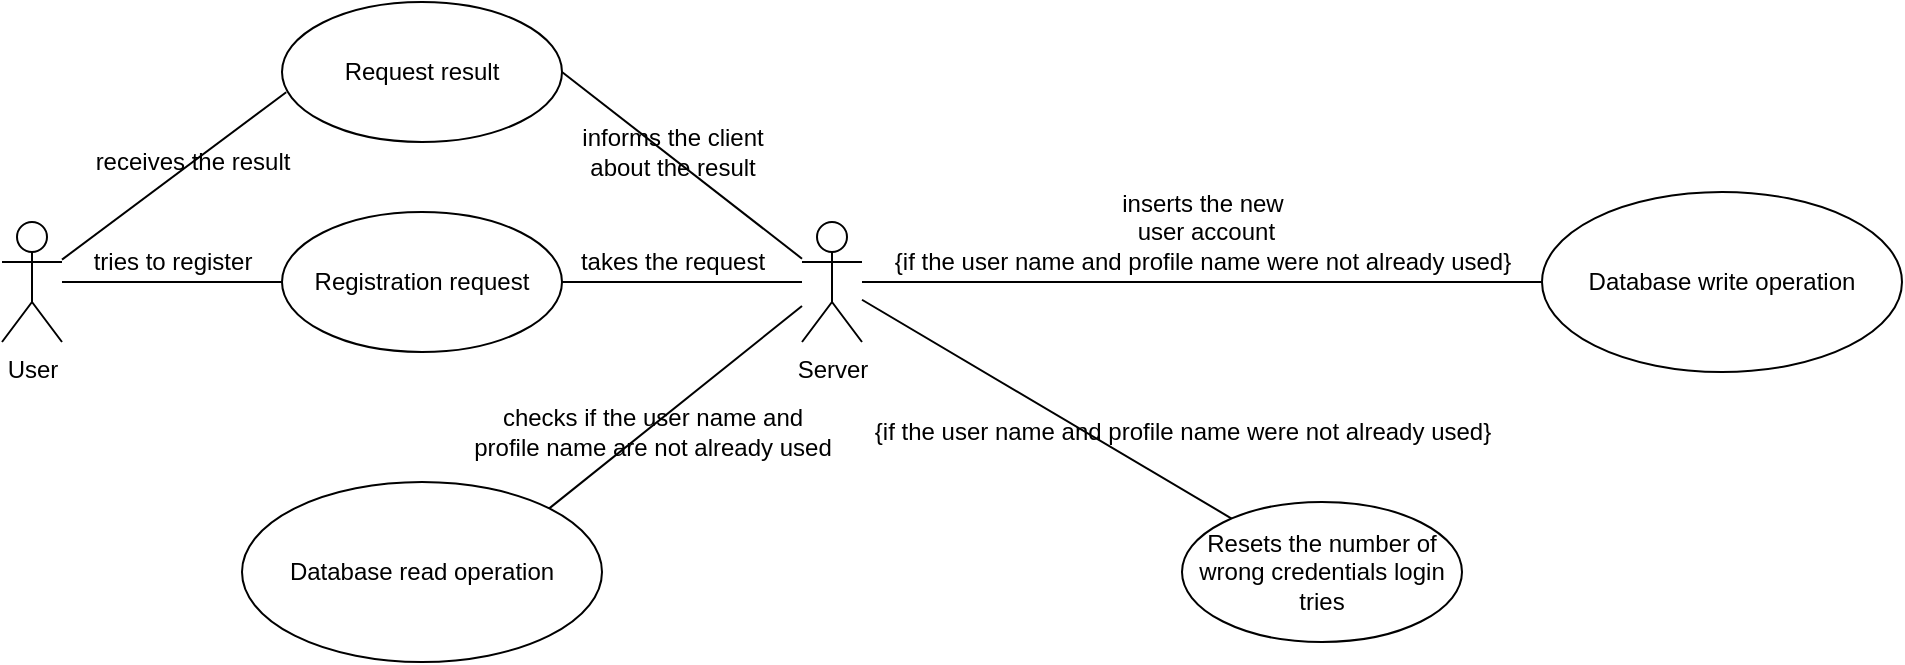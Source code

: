 <mxfile version="17.4.2" type="device"><diagram id="52G_H_NJKeAaJSIyWf-M" name="Page-1"><mxGraphModel dx="1038" dy="649" grid="1" gridSize="10" guides="1" tooltips="1" connect="1" arrows="1" fold="1" page="0" pageScale="1" pageWidth="850" pageHeight="1100" math="0" shadow="0"><root><mxCell id="0"/><mxCell id="1" parent="0"/><mxCell id="r6IXNXfDx8sYOFcPyOim-3" style="edgeStyle=orthogonalEdgeStyle;rounded=0;orthogonalLoop=1;jettySize=auto;html=1;endArrow=none;endFill=0;" parent="1" source="r6IXNXfDx8sYOFcPyOim-1" target="r6IXNXfDx8sYOFcPyOim-2" edge="1"><mxGeometry relative="1" as="geometry"/></mxCell><mxCell id="r6IXNXfDx8sYOFcPyOim-13" style="edgeStyle=none;rounded=0;orthogonalLoop=1;jettySize=auto;html=1;entryX=0.015;entryY=0.645;entryDx=0;entryDy=0;entryPerimeter=0;endArrow=none;endFill=0;" parent="1" source="r6IXNXfDx8sYOFcPyOim-1" target="r6IXNXfDx8sYOFcPyOim-11" edge="1"><mxGeometry relative="1" as="geometry"/></mxCell><mxCell id="r6IXNXfDx8sYOFcPyOim-1" value="User" style="shape=umlActor;verticalLabelPosition=bottom;verticalAlign=top;html=1;" parent="1" vertex="1"><mxGeometry x="380" y="300" width="30" height="60" as="geometry"/></mxCell><mxCell id="r6IXNXfDx8sYOFcPyOim-2" value="Registration request" style="ellipse;whiteSpace=wrap;html=1;" parent="1" vertex="1"><mxGeometry x="520" y="295" width="140" height="70" as="geometry"/></mxCell><mxCell id="r6IXNXfDx8sYOFcPyOim-5" style="edgeStyle=orthogonalEdgeStyle;rounded=0;orthogonalLoop=1;jettySize=auto;html=1;entryX=1;entryY=0.5;entryDx=0;entryDy=0;endArrow=none;endFill=0;" parent="1" source="r6IXNXfDx8sYOFcPyOim-4" target="r6IXNXfDx8sYOFcPyOim-2" edge="1"><mxGeometry relative="1" as="geometry"/></mxCell><mxCell id="r6IXNXfDx8sYOFcPyOim-9" style="rounded=0;orthogonalLoop=1;jettySize=auto;html=1;entryX=1;entryY=0;entryDx=0;entryDy=0;endArrow=none;endFill=0;" parent="1" source="r6IXNXfDx8sYOFcPyOim-4" target="r6IXNXfDx8sYOFcPyOim-6" edge="1"><mxGeometry relative="1" as="geometry"/></mxCell><mxCell id="r6IXNXfDx8sYOFcPyOim-12" style="edgeStyle=none;rounded=0;orthogonalLoop=1;jettySize=auto;html=1;endArrow=none;endFill=0;entryX=1;entryY=0.5;entryDx=0;entryDy=0;" parent="1" source="r6IXNXfDx8sYOFcPyOim-4" target="r6IXNXfDx8sYOFcPyOim-11" edge="1"><mxGeometry relative="1" as="geometry"/></mxCell><mxCell id="r6IXNXfDx8sYOFcPyOim-18" style="edgeStyle=none;rounded=0;orthogonalLoop=1;jettySize=auto;html=1;entryX=0;entryY=0.5;entryDx=0;entryDy=0;endArrow=none;endFill=0;" parent="1" source="r6IXNXfDx8sYOFcPyOim-4" target="r6IXNXfDx8sYOFcPyOim-17" edge="1"><mxGeometry relative="1" as="geometry"/></mxCell><mxCell id="dJQgEC_c7PTxSLoB3mqW-2" style="edgeStyle=none;rounded=0;orthogonalLoop=1;jettySize=auto;html=1;endArrow=none;endFill=0;" edge="1" parent="1" source="r6IXNXfDx8sYOFcPyOim-4" target="dJQgEC_c7PTxSLoB3mqW-1"><mxGeometry relative="1" as="geometry"/></mxCell><mxCell id="r6IXNXfDx8sYOFcPyOim-4" value="Server" style="shape=umlActor;verticalLabelPosition=bottom;verticalAlign=top;html=1;" parent="1" vertex="1"><mxGeometry x="780" y="300" width="30" height="60" as="geometry"/></mxCell><mxCell id="r6IXNXfDx8sYOFcPyOim-6" value="Database read operation" style="ellipse;whiteSpace=wrap;html=1;" parent="1" vertex="1"><mxGeometry x="500" y="430" width="180" height="90" as="geometry"/></mxCell><mxCell id="r6IXNXfDx8sYOFcPyOim-7" value="tries to register" style="text;html=1;align=center;verticalAlign=middle;resizable=0;points=[];autosize=1;strokeColor=none;fillColor=none;" parent="1" vertex="1"><mxGeometry x="420" y="310" width="90" height="20" as="geometry"/></mxCell><mxCell id="r6IXNXfDx8sYOFcPyOim-8" value="takes the request" style="text;html=1;align=center;verticalAlign=middle;resizable=0;points=[];autosize=1;strokeColor=none;fillColor=none;" parent="1" vertex="1"><mxGeometry x="660" y="310" width="110" height="20" as="geometry"/></mxCell><mxCell id="r6IXNXfDx8sYOFcPyOim-10" value="&lt;span&gt;checks if the user name and &lt;br&gt;profile name are not already used&lt;/span&gt;" style="text;html=1;align=center;verticalAlign=middle;resizable=0;points=[];autosize=1;strokeColor=none;fillColor=none;" parent="1" vertex="1"><mxGeometry x="610" y="390" width="190" height="30" as="geometry"/></mxCell><mxCell id="r6IXNXfDx8sYOFcPyOim-11" value="Request result" style="ellipse;whiteSpace=wrap;html=1;" parent="1" vertex="1"><mxGeometry x="520" y="190" width="140" height="70" as="geometry"/></mxCell><mxCell id="r6IXNXfDx8sYOFcPyOim-15" value="informs the client &lt;br&gt;about the result" style="text;html=1;align=center;verticalAlign=middle;resizable=0;points=[];autosize=1;strokeColor=none;fillColor=none;" parent="1" vertex="1"><mxGeometry x="660" y="250" width="110" height="30" as="geometry"/></mxCell><mxCell id="r6IXNXfDx8sYOFcPyOim-16" value="receives the result" style="text;html=1;align=center;verticalAlign=middle;resizable=0;points=[];autosize=1;strokeColor=none;fillColor=none;" parent="1" vertex="1"><mxGeometry x="420" y="260" width="110" height="20" as="geometry"/></mxCell><mxCell id="r6IXNXfDx8sYOFcPyOim-17" value="Database write operation" style="ellipse;whiteSpace=wrap;html=1;" parent="1" vertex="1"><mxGeometry x="1150" y="285" width="180" height="90" as="geometry"/></mxCell><mxCell id="r6IXNXfDx8sYOFcPyOim-19" value="inserts the new&lt;br&gt;&amp;nbsp;user account&lt;br&gt;{if the user name and profile name were not already used}" style="text;html=1;align=center;verticalAlign=middle;resizable=0;points=[];autosize=1;strokeColor=none;fillColor=none;" parent="1" vertex="1"><mxGeometry x="820" y="280" width="320" height="50" as="geometry"/></mxCell><mxCell id="dJQgEC_c7PTxSLoB3mqW-1" value="Resets the number of wrong credentials login tries" style="ellipse;whiteSpace=wrap;html=1;" vertex="1" parent="1"><mxGeometry x="970" y="440" width="140" height="70" as="geometry"/></mxCell><mxCell id="dJQgEC_c7PTxSLoB3mqW-3" value="{if the user name and profile name were not already used}" style="text;html=1;align=center;verticalAlign=middle;resizable=0;points=[];autosize=1;strokeColor=none;fillColor=none;" vertex="1" parent="1"><mxGeometry x="810" y="395" width="320" height="20" as="geometry"/></mxCell></root></mxGraphModel></diagram></mxfile>